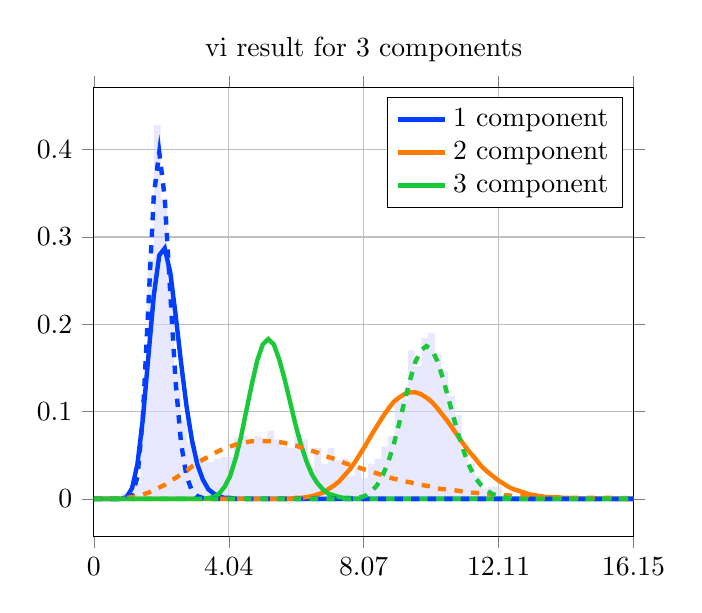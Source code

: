 \begin{tikzpicture}
\begin{axis}[title={vi result for 3 components}, yticklabel style={/pgf/number format/fixed,
            /pgf/number format/precision=3}, grid={major}, yminorgrids={true}, tick align={outside}, xtick={0.0,4.037,8.073,12.11,16.146}, xmin={0.0}, xmax={16.146}, scaled y ticks={false}]
    \addplot[ybar interval, fill={blue!15}, forget plot, opacity={0.6}, draw={none}, bar width={5.0e-6}]
        table[row sep={\\}]
        {
            \\
            0.8  0.006  \\
            1.0  0.002  \\
            1.2  0.018  \\
            1.4  0.114  \\
            1.6  0.274  \\
            1.8  0.428  \\
            2.0  0.344  \\
            2.2  0.26  \\
            2.4  0.144  \\
            2.6  0.09  \\
            2.8  0.064  \\
            3.0  0.05  \\
            3.2  0.044  \\
            3.4  0.042  \\
            3.6  0.046  \\
            3.8  0.048  \\
            4.0  0.048  \\
            4.2  0.07  \\
            4.4  0.072  \\
            4.6  0.068  \\
            4.8  0.072  \\
            5.0  0.07  \\
            5.2  0.078  \\
            5.4  0.068  \\
            5.6  0.06  \\
            5.8  0.058  \\
            6.0  0.076  \\
            6.2  0.068  \\
            6.4  0.036  \\
            6.6  0.058  \\
            6.8  0.04  \\
            7.0  0.058  \\
            7.2  0.044  \\
            7.4  0.046  \\
            7.6  0.026  \\
            7.8  0.036  \\
            8.0  0.024  \\
            8.2  0.04  \\
            8.4  0.046  \\
            8.6  0.06  \\
            8.8  0.072  \\
            9.0  0.112  \\
            9.2  0.114  \\
            9.4  0.17  \\
            9.6  0.152  \\
            9.8  0.184  \\
            10.0  0.19  \\
            10.2  0.166  \\
            10.4  0.146  \\
            10.6  0.118  \\
            10.8  0.096  \\
            11.0  0.054  \\
            11.2  0.04  \\
            11.4  0.026  \\
            11.6  0.012  \\
            11.8  0.014  \\
            12.0  0.014  \\
            12.2  0.002  \\
            12.4  0.002  \\
            12.6  0.002  \\
            12.8  0.004  \\
            13.0  0.002  \\
            13.2  0.0  \\
            13.4  0.002  \\
            13.6  0.0  \\
            13.8  0.002  \\
            14.0  0.0  \\
            14.2  0.0  \\
            14.4  0.0  \\
            14.6  0.0  \\
            14.8  0.0  \\
            15.0  0.0  \\
            15.2  0.0  \\
            15.4  0.002  \\
            15.6  0.0  \\
            15.8  0.004  \\
            16.0  0.002  \\
            16.2  0.0  \\
        }
        ;
    \addplot[style={{ultra thick}}, color={rgb,1:red,0.008;green,0.243;blue,1.0}]
        table[row sep={\\}]
        {
            \\
            0.0  0.0  \\
            0.163  2.031e-16  \\
            0.326  1.125e-10  \\
            0.489  1.276e-7  \\
            0.652  1.147e-5  \\
            0.815  0.0  \\
            0.979  0.002  \\
            1.142  0.012  \\
            1.305  0.04  \\
            1.468  0.092  \\
            1.631  0.163  \\
            1.794  0.233  \\
            1.957  0.279  \\
            2.12  0.287  \\
            2.283  0.26  \\
            2.446  0.211  \\
            2.609  0.156  \\
            2.773  0.106  \\
            2.936  0.067  \\
            3.099  0.039  \\
            3.262  0.022  \\
            3.425  0.011  \\
            3.588  0.006  \\
            3.751  0.003  \\
            3.914  0.001  \\
            4.077  0.001  \\
            4.24  0.0  \\
            4.403  9.879e-5  \\
            4.567  3.975e-5  \\
            4.73  1.556e-5  \\
            4.893  5.935e-6  \\
            5.056  2.211e-6  \\
            5.219  8.052e-7  \\
            5.382  2.872e-7  \\
            5.545  1.004e-7  \\
            5.708  3.447e-8  \\
            5.871  1.162e-8  \\
            6.034  3.856e-9  \\
            6.197  1.259e-9  \\
            6.361  4.049e-10  \\
            6.524  1.284e-10  \\
            6.687  4.019e-11  \\
            6.85  1.242e-11  \\
            7.013  3.789e-12  \\
            7.176  1.143e-12  \\
            7.339  3.41e-13  \\
            7.502  1.006e-13  \\
            7.665  2.941e-14  \\
            7.828  8.509e-15  \\
            7.991  2.439e-15  \\
            8.155  6.929e-16  \\
            8.318  1.952e-16  \\
            8.481  5.452e-17  \\
            8.644  1.511e-17  \\
            8.807  4.155e-18  \\
            8.97  1.134e-18  \\
            9.133  3.074e-19  \\
            9.296  8.275e-20  \\
            9.459  2.213e-20  \\
            9.622  5.88e-21  \\
            9.785  1.553e-21  \\
            9.949  4.076e-22  \\
            10.112  1.064e-22  \\
            10.275  2.761e-23  \\
            10.438  7.126e-24  \\
            10.601  1.83e-24  \\
            10.764  4.674e-25  \\
            10.927  1.188e-25  \\
            11.09  3.006e-26  \\
            11.253  7.57e-27  \\
            11.416  1.898e-27  \\
            11.579  4.736e-28  \\
            11.743  1.177e-28  \\
            11.906  2.913e-29  \\
            12.069  7.18e-30  \\
            12.232  1.763e-30  \\
            12.395  4.312e-31  \\
            12.558  1.051e-31  \\
            12.721  2.551e-32  \\
            12.884  6.172e-33  \\
            13.047  1.488e-33  \\
            13.21  3.576e-34  \\
            13.373  8.564e-35  \\
            13.537  2.044e-35  \\
            13.7  4.866e-36  \\
            13.863  1.154e-36  \\
            14.026  2.731e-37  \\
            14.189  6.442e-38  \\
            14.352  1.515e-38  \\
            14.515  3.554e-39  \\
            14.678  8.313e-40  \\
            14.841  1.939e-40  \\
            15.004  4.513e-41  \\
            15.167  1.047e-41  \\
            15.331  2.425e-42  \\
            15.494  5.601e-43  \\
            15.657  1.291e-43  \\
            15.82  2.967e-44  \\
            15.983  6.804e-45  \\
            16.146  1.557e-45  \\
        }
        ;
    \addlegendentry {1 component}
    \addplot[style={{ultra thick}}, color={rgb,1:red,1.0;green,0.486;blue,0.0}]
        table[row sep={\\}]
        {
            \\
            0.0  0.0  \\
            0.163  1.429e-78  \\
            0.326  1.029e-61  \\
            0.489  4.967e-52  \\
            0.652  2.773e-45  \\
            0.815  3.806e-40  \\
            0.979  5.014e-36  \\
            1.142  1.31e-32  \\
            1.305  1.048e-29  \\
            1.468  3.394e-27  \\
            1.631  5.387e-25  \\
            1.794  4.801e-23  \\
            1.957  2.657e-21  \\
            2.12  9.857e-20  \\
            2.283  2.6e-18  \\
            2.446  5.115e-17  \\
            2.609  7.79e-16  \\
            2.773  9.476e-15  \\
            2.936  9.447e-14  \\
            3.099  7.887e-13  \\
            3.262  5.615e-12  \\
            3.425  3.462e-11  \\
            3.588  1.874e-10  \\
            3.751  9.007e-10  \\
            3.914  3.884e-9  \\
            4.077  1.515e-8  \\
            4.24  5.394e-8  \\
            4.403  1.764e-7  \\
            4.567  5.329e-7  \\
            4.73  1.497e-6  \\
            4.893  3.925e-6  \\
            5.056  9.658e-6  \\
            5.219  2.239e-5  \\
            5.382  4.906e-5  \\
            5.545  0.0  \\
            5.708  0.0  \\
            5.871  0.0  \\
            6.034  0.001  \\
            6.197  0.001  \\
            6.361  0.002  \\
            6.524  0.003  \\
            6.687  0.005  \\
            6.85  0.007  \\
            7.013  0.011  \\
            7.176  0.015  \\
            7.339  0.02  \\
            7.502  0.027  \\
            7.665  0.034  \\
            7.828  0.043  \\
            7.991  0.053  \\
            8.155  0.063  \\
            8.318  0.074  \\
            8.481  0.084  \\
            8.644  0.094  \\
            8.807  0.103  \\
            8.97  0.111  \\
            9.133  0.116  \\
            9.296  0.12  \\
            9.459  0.122  \\
            9.622  0.122  \\
            9.785  0.12  \\
            9.949  0.116  \\
            10.112  0.111  \\
            10.275  0.104  \\
            10.438  0.096  \\
            10.601  0.088  \\
            10.764  0.079  \\
            10.927  0.07  \\
            11.09  0.061  \\
            11.253  0.053  \\
            11.416  0.046  \\
            11.579  0.038  \\
            11.743  0.032  \\
            11.906  0.027  \\
            12.069  0.022  \\
            12.232  0.018  \\
            12.395  0.014  \\
            12.558  0.011  \\
            12.721  0.009  \\
            12.884  0.007  \\
            13.047  0.005  \\
            13.21  0.004  \\
            13.373  0.003  \\
            13.537  0.002  \\
            13.7  0.002  \\
            13.863  0.001  \\
            14.026  0.001  \\
            14.189  0.001  \\
            14.352  0.0  \\
            14.515  0.0  \\
            14.678  0.0  \\
            14.841  0.0  \\
            15.004  0.0  \\
            15.167  8.528e-5  \\
            15.331  5.902e-5  \\
            15.494  4.057e-5  \\
            15.657  2.772e-5  \\
            15.82  1.882e-5  \\
            15.983  1.27e-5  \\
            16.146  8.518e-6  \\
        }
        ;
    \addlegendentry {2 component}
    \addplot[style={{ultra thick}}, color={rgb,1:red,0.102;green,0.788;blue,0.22}]
        table[row sep={\\}]
        {
            \\
            0.0  0.0  \\
            0.163  1.782e-76  \\
            0.326  1.37e-56  \\
            0.489  2.396e-45  \\
            0.652  1.212e-37  \\
            0.815  7.057e-32  \\
            0.979  2.439e-27  \\
            1.142  1.201e-23  \\
            1.305  1.419e-20  \\
            1.468  5.644e-18  \\
            1.631  9.504e-16  \\
            1.794  7.985e-14  \\
            1.957  3.778e-12  \\
            2.12  1.104e-10  \\
            2.283  2.139e-9  \\
            2.446  2.91e-8  \\
            2.609  2.909e-7  \\
            2.773  2.218e-6  \\
            2.936  1.331e-5  \\
            3.099  6.447e-5  \\
            3.262  0.0  \\
            3.425  0.001  \\
            3.588  0.002  \\
            3.751  0.006  \\
            3.914  0.014  \\
            4.077  0.026  \\
            4.24  0.046  \\
            4.403  0.071  \\
            4.567  0.102  \\
            4.73  0.132  \\
            4.893  0.159  \\
            5.056  0.177  \\
            5.219  0.183  \\
            5.382  0.177  \\
            5.545  0.16  \\
            5.708  0.137  \\
            5.871  0.111  \\
            6.034  0.085  \\
            6.197  0.062  \\
            6.361  0.043  \\
            6.524  0.028  \\
            6.687  0.018  \\
            6.85  0.011  \\
            7.013  0.006  \\
            7.176  0.004  \\
            7.339  0.002  \\
            7.502  0.001  \\
            7.665  0.001  \\
            7.828  0.0  \\
            7.991  0.0  \\
            8.155  5.824e-5  \\
            8.318  2.636e-5  \\
            8.481  1.162e-5  \\
            8.644  4.993e-6  \\
            8.807  2.093e-6  \\
            8.97  8.568e-7  \\
            9.133  3.428e-7  \\
            9.296  1.342e-7  \\
            9.459  5.14e-8  \\
            9.622  1.929e-8  \\
            9.785  7.099e-9  \\
            9.949  2.562e-9  \\
            10.112  9.078e-10  \\
            10.275  3.159e-10  \\
            10.438  1.08e-10  \\
            10.601  3.632e-11  \\
            10.764  1.201e-11  \\
            10.927  3.911e-12  \\
            11.09  1.254e-12  \\
            11.253  3.959e-13  \\
            11.416  1.232e-13  \\
            11.579  3.782e-14  \\
            11.743  1.145e-14  \\
            11.906  3.42e-15  \\
            12.069  1.008e-15  \\
            12.232  2.936e-16  \\
            12.395  8.442e-17  \\
            12.558  2.399e-17  \\
            12.721  6.738e-18  \\
            12.884  1.871e-18  \\
            13.047  5.138e-19  \\
            13.21  1.396e-19  \\
            13.373  3.753e-20  \\
            13.537  9.985e-21  \\
            13.7  2.63e-21  \\
            13.863  6.86e-22  \\
            14.026  1.772e-22  \\
            14.189  4.537e-23  \\
            14.352  1.151e-23  \\
            14.515  2.892e-24  \\
            14.678  7.207e-25  \\
            14.841  1.781e-25  \\
            15.004  4.362e-26  \\
            15.167  1.06e-26  \\
            15.331  2.556e-27  \\
            15.494  6.113e-28  \\
            15.657  1.451e-28  \\
            15.82  3.419e-29  \\
            15.983  7.995e-30  \\
            16.146  1.856e-30  \\
        }
        ;
    \addlegendentry {3 component}
    \addplot[style={{ultra thick, dashed}}, color={rgb,1:red,0.008;green,0.243;blue,1.0}]
        table[row sep={\\}]
        {
            \\
            0.0  0.0  \\
            0.163  1.239e-27  \\
            0.326  2.609e-17  \\
            0.489  7.37e-12  \\
            0.652  2.106e-8  \\
            0.815  4.857e-6  \\
            0.979  0.0  \\
            1.142  0.004  \\
            1.305  0.025  \\
            1.468  0.095  \\
            1.631  0.221  \\
            1.794  0.348  \\
            1.957  0.397  \\
            2.12  0.345  \\
            2.283  0.238  \\
            2.446  0.134  \\
            2.609  0.064  \\
            2.773  0.026  \\
            2.936  0.009  \\
            3.099  0.003  \\
            3.262  0.001  \\
            3.425  0.0  \\
            3.588  5.0e-5  \\
            3.751  1.085e-5  \\
            3.914  2.186e-6  \\
            4.077  4.115e-7  \\
            4.24  7.279e-8  \\
            4.403  1.215e-8  \\
            4.567  1.924e-9  \\
            4.73  2.897e-10  \\
            4.893  4.164e-11  \\
            5.056  5.732e-12  \\
            5.219  7.576e-13  \\
            5.382  9.639e-14  \\
            5.545  1.183e-14  \\
            5.708  1.404e-15  \\
            5.871  1.614e-16  \\
            6.034  1.801e-17  \\
            6.197  1.952e-18  \\
            6.361  2.06e-19  \\
            6.524  2.119e-20  \\
            6.687  2.127e-21  \\
            6.85  2.086e-22  \\
            7.013  2.001e-23  \\
            7.176  1.88e-24  \\
            7.339  1.73e-25  \\
            7.502  1.563e-26  \\
            7.665  1.385e-27  \\
            7.828  1.206e-28  \\
            7.991  1.033e-29  \\
            8.155  8.704e-31  \\
            8.318  7.22e-32  \\
            8.481  5.9e-33  \\
            8.644  4.752e-34  \\
            8.807  3.775e-35  \\
            8.97  2.959e-36  \\
            9.133  2.289e-37  \\
            9.296  1.749e-38  \\
            9.459  1.321e-39  \\
            9.622  9.858e-41  \\
            9.785  7.276e-42  \\
            9.949  5.312e-43  \\
            10.112  3.838e-44  \\
            10.275  2.745e-45  \\
            10.438  1.944e-46  \\
            10.601  1.363e-47  \\
            10.764  9.476e-49  \\
            10.927  6.528e-50  \\
            11.09  4.457e-51  \\
            11.253  3.018e-52  \\
            11.416  2.027e-53  \\
            11.579  1.351e-54  \\
            11.743  8.93e-56  \\
            11.906  5.86e-57  \\
            12.069  3.817e-58  \\
            12.232  2.469e-59  \\
            12.395  1.586e-60  \\
            12.558  1.012e-61  \\
            12.721  6.412e-63  \\
            12.884  4.038e-64  \\
            13.047  2.527e-65  \\
            13.21  1.572e-66  \\
            13.373  9.72e-68  \\
            13.537  5.976e-69  \\
            13.7  3.653e-70  \\
            13.863  2.221e-71  \\
            14.026  1.343e-72  \\
            14.189  8.077e-74  \\
            14.352  4.833e-75  \\
            14.515  2.877e-76  \\
            14.678  1.705e-77  \\
            14.841  1.005e-78  \\
            15.004  5.899e-80  \\
            15.167  3.446e-81  \\
            15.331  2.004e-82  \\
            15.494  1.16e-83  \\
            15.657  6.687e-85  \\
            15.82  3.838e-86  \\
            15.983  2.194e-87  \\
            16.146  1.249e-88  \\
        }
        ;
    \addplot[style={{ultra thick, dashed}}, color={rgb,1:red,1.0;green,0.486;blue,0.0}]
        table[row sep={\\}]
        {
            \\
            0.0  0.0  \\
            0.163  3.096e-7  \\
            0.326  8.417e-6  \\
            0.489  5.43e-5  \\
            0.652  0.0  \\
            0.815  0.001  \\
            0.979  0.001  \\
            1.142  0.002  \\
            1.305  0.003  \\
            1.468  0.005  \\
            1.631  0.007  \\
            1.794  0.01  \\
            1.957  0.013  \\
            2.12  0.016  \\
            2.283  0.02  \\
            2.446  0.024  \\
            2.609  0.028  \\
            2.773  0.032  \\
            2.936  0.037  \\
            3.099  0.041  \\
            3.262  0.045  \\
            3.425  0.048  \\
            3.588  0.052  \\
            3.751  0.055  \\
            3.914  0.058  \\
            4.077  0.06  \\
            4.24  0.062  \\
            4.403  0.064  \\
            4.567  0.065  \\
            4.73  0.066  \\
            4.893  0.066  \\
            5.056  0.066  \\
            5.219  0.066  \\
            5.382  0.066  \\
            5.545  0.065  \\
            5.708  0.064  \\
            5.871  0.062  \\
            6.034  0.061  \\
            6.197  0.059  \\
            6.361  0.057  \\
            6.524  0.055  \\
            6.687  0.053  \\
            6.85  0.05  \\
            7.013  0.048  \\
            7.176  0.046  \\
            7.339  0.044  \\
            7.502  0.041  \\
            7.665  0.039  \\
            7.828  0.037  \\
            7.991  0.035  \\
            8.155  0.033  \\
            8.318  0.031  \\
            8.481  0.029  \\
            8.644  0.027  \\
            8.807  0.025  \\
            8.97  0.023  \\
            9.133  0.022  \\
            9.296  0.02  \\
            9.459  0.019  \\
            9.622  0.017  \\
            9.785  0.016  \\
            9.949  0.015  \\
            10.112  0.014  \\
            10.275  0.012  \\
            10.438  0.011  \\
            10.601  0.011  \\
            10.764  0.01  \\
            10.927  0.009  \\
            11.09  0.008  \\
            11.253  0.007  \\
            11.416  0.007  \\
            11.579  0.006  \\
            11.743  0.006  \\
            11.906  0.005  \\
            12.069  0.005  \\
            12.232  0.004  \\
            12.395  0.004  \\
            12.558  0.003  \\
            12.721  0.003  \\
            12.884  0.003  \\
            13.047  0.003  \\
            13.21  0.002  \\
            13.373  0.002  \\
            13.537  0.002  \\
            13.7  0.002  \\
            13.863  0.002  \\
            14.026  0.001  \\
            14.189  0.001  \\
            14.352  0.001  \\
            14.515  0.001  \\
            14.678  0.001  \\
            14.841  0.001  \\
            15.004  0.001  \\
            15.167  0.001  \\
            15.331  0.001  \\
            15.494  0.001  \\
            15.657  0.0  \\
            15.82  0.0  \\
            15.983  0.0  \\
            16.146  0.0  \\
        }
        ;
    \addplot[style={{ultra thick, dashed}}, color={rgb,1:red,0.102;green,0.788;blue,0.22}]
        table[row sep={\\}]
        {
            \\
            0.0  0.0  \\
            0.163  9.082e-272  \\
            0.326  2.796e-213  \\
            0.489  1.181e-179  \\
            0.652  3.299e-156  \\
            0.815  2.437e-138  \\
            0.979  5.337e-124  \\
            1.142  4.297e-112  \\
            1.305  5.714e-102  \\
            1.468  3.309e-93  \\
            1.631  1.618e-85  \\
            1.794  1.07e-78  \\
            1.957  1.358e-72  \\
            2.12  4.303e-67  \\
            2.283  4.188e-62  \\
            2.446  1.472e-57  \\
            2.609  2.134e-53  \\
            2.773  1.419e-49  \\
            2.936  4.735e-46  \\
            3.099  8.541e-43  \\
            3.262  8.87e-40  \\
            3.425  5.597e-37  \\
            3.588  2.248e-34  \\
            3.751  5.984e-32  \\
            3.914  1.093e-29  \\
            4.077  1.413e-27  \\
            4.24  1.328e-25  \\
            4.403  9.293e-24  \\
            4.567  4.95e-22  \\
            4.73  2.046e-20  \\
            4.893  6.67e-19  \\
            5.056  1.743e-17  \\
            5.219  3.704e-16  \\
            5.382  6.479e-15  \\
            5.545  9.439e-14  \\
            5.708  1.158e-12  \\
            5.871  1.207e-11  \\
            6.034  1.079e-10  \\
            6.197  8.341e-10  \\
            6.361  5.617e-9  \\
            6.524  3.319e-8  \\
            6.687  1.732e-7  \\
            6.85  8.026e-7  \\
            7.013  3.323e-6  \\
            7.176  1.235e-5  \\
            7.339  4.144e-5  \\
            7.502  0.0  \\
            7.665  0.0  \\
            7.828  0.001  \\
            7.991  0.002  \\
            8.155  0.004  \\
            8.318  0.009  \\
            8.481  0.016  \\
            8.644  0.027  \\
            8.807  0.042  \\
            8.97  0.062  \\
            9.133  0.086  \\
            9.296  0.112  \\
            9.459  0.136  \\
            9.622  0.157  \\
            9.785  0.17  \\
            9.949  0.175  \\
            10.112  0.171  \\
            10.275  0.158  \\
            10.438  0.139  \\
            10.601  0.116  \\
            10.764  0.093  \\
            10.927  0.071  \\
            11.09  0.052  \\
            11.253  0.036  \\
            11.416  0.024  \\
            11.579  0.016  \\
            11.743  0.01  \\
            11.906  0.006  \\
            12.069  0.003  \\
            12.232  0.002  \\
            12.395  0.001  \\
            12.558  0.001  \\
            12.721  0.0  \\
            12.884  0.0  \\
            13.047  5.785e-5  \\
            13.21  2.626e-5  \\
            13.373  1.157e-5  \\
            13.537  4.945e-6  \\
            13.7  2.054e-6  \\
            13.863  8.294e-7  \\
            14.026  3.258e-7  \\
            14.189  1.246e-7  \\
            14.352  4.642e-8  \\
            14.515  1.685e-8  \\
            14.678  5.966e-9  \\
            14.841  2.061e-9  \\
            15.004  6.951e-10  \\
            15.167  2.29e-10  \\
            15.331  7.371e-11  \\
            15.494  2.32e-11  \\
            15.657  7.143e-12  \\
            15.82  2.152e-12  \\
            15.983  6.349e-13  \\
            16.146  1.835e-13  \\
        }
        ;
\end{axis}
\end{tikzpicture}
